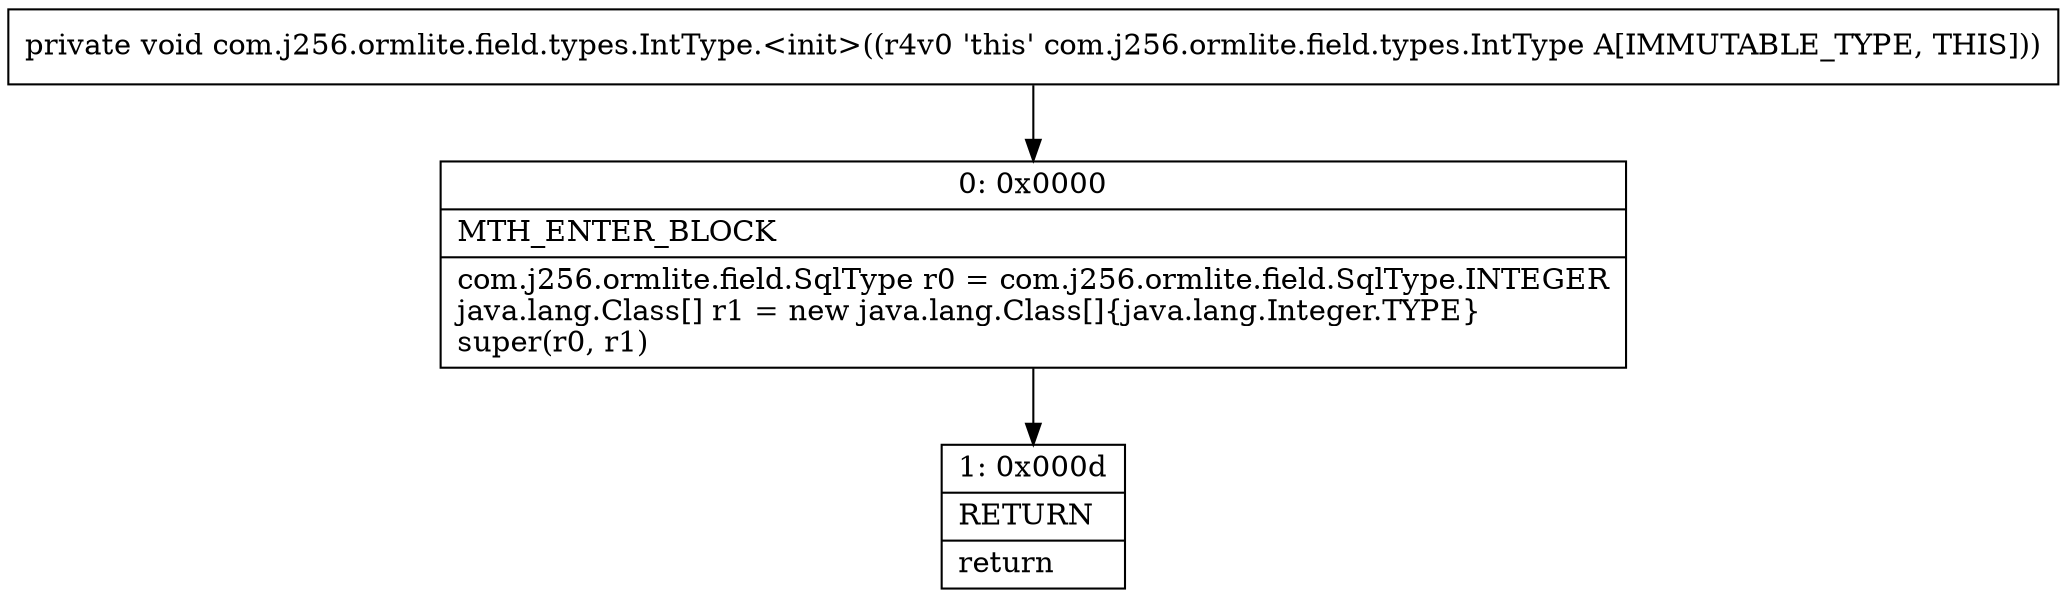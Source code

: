 digraph "CFG forcom.j256.ormlite.field.types.IntType.\<init\>()V" {
Node_0 [shape=record,label="{0\:\ 0x0000|MTH_ENTER_BLOCK\l|com.j256.ormlite.field.SqlType r0 = com.j256.ormlite.field.SqlType.INTEGER\ljava.lang.Class[] r1 = new java.lang.Class[]\{java.lang.Integer.TYPE\}\lsuper(r0, r1)\l}"];
Node_1 [shape=record,label="{1\:\ 0x000d|RETURN\l|return\l}"];
MethodNode[shape=record,label="{private void com.j256.ormlite.field.types.IntType.\<init\>((r4v0 'this' com.j256.ormlite.field.types.IntType A[IMMUTABLE_TYPE, THIS])) }"];
MethodNode -> Node_0;
Node_0 -> Node_1;
}


